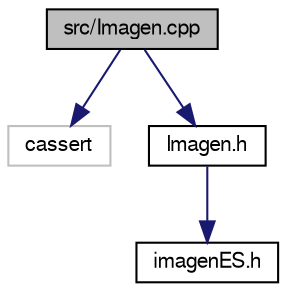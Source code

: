 digraph G
{
  bgcolor="transparent";
  edge [fontname="FreeSans",fontsize=10,labelfontname="FreeSans",labelfontsize=10];
  node [fontname="FreeSans",fontsize=10,shape=record];
  Node1 [label="src/Imagen.cpp",height=0.2,width=0.4,color="black", fillcolor="grey75", style="filled" fontcolor="black"];
  Node1 -> Node2 [color="midnightblue",fontsize=10,style="solid"];
  Node2 [label="cassert",height=0.2,width=0.4,color="grey75"];
  Node1 -> Node3 [color="midnightblue",fontsize=10,style="solid"];
  Node3 [label="Imagen.h",height=0.2,width=0.4,color="black",URL="$Imagen_8h.html",tooltip="Fichero de cabecera asociado a la biblioteca libImagen.a."];
  Node3 -> Node4 [color="midnightblue",fontsize=10,style="solid"];
  Node4 [label="imagenES.h",height=0.2,width=0.4,color="black",URL="$imagenES_8h.html",tooltip="Fichero cabecera para la E/S de imágenes."];
}
